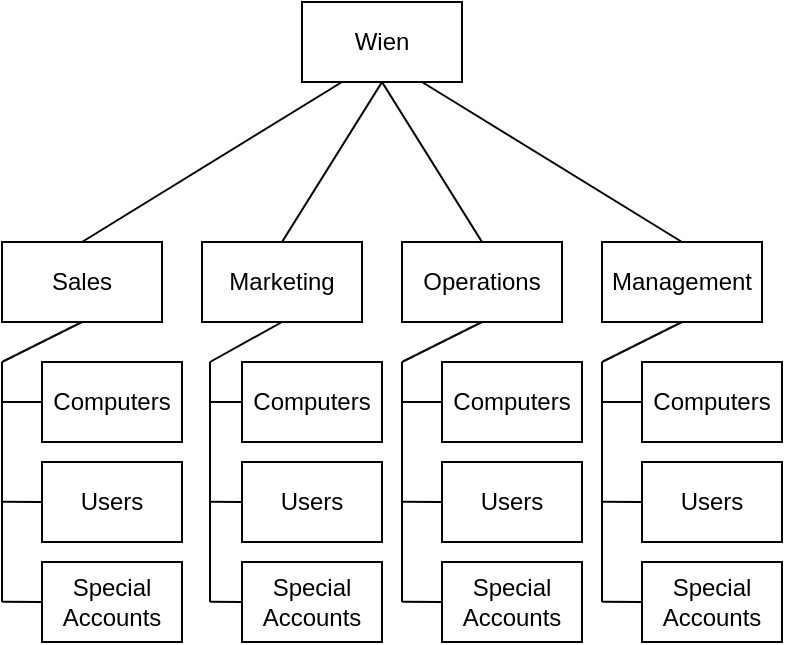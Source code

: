 <mxfile version="24.8.6">
  <diagram name="Page-1" id="NA3TNUxMqK1frU4mRQDo">
    <mxGraphModel grid="1" page="1" gridSize="10" guides="1" tooltips="1" connect="1" arrows="1" fold="1" pageScale="1" pageWidth="827" pageHeight="1169" math="0" shadow="0">
      <root>
        <mxCell id="0" />
        <mxCell id="1" parent="0" />
        <mxCell id="f71dwUZWx8viaP8mcwcb-2" value="Wien" style="rounded=0;whiteSpace=wrap;html=1;" vertex="1" parent="1">
          <mxGeometry x="370" y="80" width="80" height="40" as="geometry" />
        </mxCell>
        <mxCell id="Xq8y7VUIdryD3MjAOZuf-1" value="Sales" style="rounded=0;whiteSpace=wrap;html=1;" vertex="1" parent="1">
          <mxGeometry x="220" y="200" width="80" height="40" as="geometry" />
        </mxCell>
        <mxCell id="Xq8y7VUIdryD3MjAOZuf-6" value="Wien" style="rounded=0;whiteSpace=wrap;html=1;" vertex="1" parent="1">
          <mxGeometry x="320" y="200" width="80" height="40" as="geometry" />
        </mxCell>
        <mxCell id="Xq8y7VUIdryD3MjAOZuf-8" value="Marketing" style="rounded=0;whiteSpace=wrap;html=1;" vertex="1" parent="1">
          <mxGeometry x="320" y="200" width="80" height="40" as="geometry" />
        </mxCell>
        <mxCell id="Xq8y7VUIdryD3MjAOZuf-9" value="Operations" style="rounded=0;whiteSpace=wrap;html=1;" vertex="1" parent="1">
          <mxGeometry x="420" y="200" width="80" height="40" as="geometry" />
        </mxCell>
        <mxCell id="Xq8y7VUIdryD3MjAOZuf-10" value="Management" style="rounded=0;whiteSpace=wrap;html=1;" vertex="1" parent="1">
          <mxGeometry x="520" y="200" width="80" height="40" as="geometry" />
        </mxCell>
        <mxCell id="Xq8y7VUIdryD3MjAOZuf-11" value="" style="endArrow=none;html=1;rounded=0;entryX=0.25;entryY=1;entryDx=0;entryDy=0;exitX=0.5;exitY=0;exitDx=0;exitDy=0;" edge="1" parent="1" source="Xq8y7VUIdryD3MjAOZuf-1" target="f71dwUZWx8viaP8mcwcb-2">
          <mxGeometry width="50" height="50" relative="1" as="geometry">
            <mxPoint x="390" y="220" as="sourcePoint" />
            <mxPoint x="440" y="170" as="targetPoint" />
          </mxGeometry>
        </mxCell>
        <mxCell id="Xq8y7VUIdryD3MjAOZuf-12" value="" style="endArrow=none;html=1;rounded=0;entryX=0.5;entryY=1;entryDx=0;entryDy=0;exitX=0.5;exitY=0;exitDx=0;exitDy=0;" edge="1" parent="1" source="Xq8y7VUIdryD3MjAOZuf-8" target="f71dwUZWx8viaP8mcwcb-2">
          <mxGeometry width="50" height="50" relative="1" as="geometry">
            <mxPoint x="390" y="220" as="sourcePoint" />
            <mxPoint x="440" y="170" as="targetPoint" />
          </mxGeometry>
        </mxCell>
        <mxCell id="Xq8y7VUIdryD3MjAOZuf-13" value="" style="endArrow=none;html=1;rounded=0;entryX=0.5;entryY=1;entryDx=0;entryDy=0;exitX=0.5;exitY=0;exitDx=0;exitDy=0;" edge="1" parent="1" source="Xq8y7VUIdryD3MjAOZuf-9" target="f71dwUZWx8viaP8mcwcb-2">
          <mxGeometry width="50" height="50" relative="1" as="geometry">
            <mxPoint x="390" y="220" as="sourcePoint" />
            <mxPoint x="440" y="170" as="targetPoint" />
          </mxGeometry>
        </mxCell>
        <mxCell id="Xq8y7VUIdryD3MjAOZuf-14" value="" style="endArrow=none;html=1;rounded=0;entryX=0.75;entryY=1;entryDx=0;entryDy=0;exitX=0.5;exitY=0;exitDx=0;exitDy=0;" edge="1" parent="1" source="Xq8y7VUIdryD3MjAOZuf-10" target="f71dwUZWx8viaP8mcwcb-2">
          <mxGeometry width="50" height="50" relative="1" as="geometry">
            <mxPoint x="390" y="220" as="sourcePoint" />
            <mxPoint x="440" y="170" as="targetPoint" />
          </mxGeometry>
        </mxCell>
        <mxCell id="Xq8y7VUIdryD3MjAOZuf-15" value="Computers" style="rounded=0;whiteSpace=wrap;html=1;" vertex="1" parent="1">
          <mxGeometry x="240" y="260" width="70" height="40" as="geometry" />
        </mxCell>
        <mxCell id="Xq8y7VUIdryD3MjAOZuf-16" value="Users" style="rounded=0;whiteSpace=wrap;html=1;" vertex="1" parent="1">
          <mxGeometry x="240" y="310" width="70" height="40" as="geometry" />
        </mxCell>
        <mxCell id="Xq8y7VUIdryD3MjAOZuf-17" value="Special Accounts" style="rounded=0;whiteSpace=wrap;html=1;" vertex="1" parent="1">
          <mxGeometry x="240" y="360" width="70" height="40" as="geometry" />
        </mxCell>
        <mxCell id="Xq8y7VUIdryD3MjAOZuf-18" value="" style="endArrow=none;html=1;rounded=0;" edge="1" parent="1">
          <mxGeometry width="50" height="50" relative="1" as="geometry">
            <mxPoint x="220" y="380" as="sourcePoint" />
            <mxPoint x="220" y="260" as="targetPoint" />
          </mxGeometry>
        </mxCell>
        <mxCell id="Xq8y7VUIdryD3MjAOZuf-19" value="" style="endArrow=none;html=1;rounded=0;entryX=0.5;entryY=1;entryDx=0;entryDy=0;" edge="1" parent="1" target="Xq8y7VUIdryD3MjAOZuf-1">
          <mxGeometry width="50" height="50" relative="1" as="geometry">
            <mxPoint x="220" y="260" as="sourcePoint" />
            <mxPoint x="440" y="240" as="targetPoint" />
          </mxGeometry>
        </mxCell>
        <mxCell id="Xq8y7VUIdryD3MjAOZuf-20" value="" style="endArrow=none;html=1;rounded=0;entryX=0;entryY=0.5;entryDx=0;entryDy=0;" edge="1" parent="1" target="Xq8y7VUIdryD3MjAOZuf-15">
          <mxGeometry width="50" height="50" relative="1" as="geometry">
            <mxPoint x="220" y="280" as="sourcePoint" />
            <mxPoint x="440" y="240" as="targetPoint" />
          </mxGeometry>
        </mxCell>
        <mxCell id="Xq8y7VUIdryD3MjAOZuf-23" value="" style="endArrow=none;html=1;rounded=0;entryX=0;entryY=0.5;entryDx=0;entryDy=0;" edge="1" parent="1" target="Xq8y7VUIdryD3MjAOZuf-16">
          <mxGeometry width="50" height="50" relative="1" as="geometry">
            <mxPoint x="220" y="329.85" as="sourcePoint" />
            <mxPoint x="230" y="340" as="targetPoint" />
          </mxGeometry>
        </mxCell>
        <mxCell id="Xq8y7VUIdryD3MjAOZuf-24" value="" style="endArrow=none;html=1;rounded=0;entryX=0;entryY=0.5;entryDx=0;entryDy=0;" edge="1" parent="1" target="Xq8y7VUIdryD3MjAOZuf-17">
          <mxGeometry width="50" height="50" relative="1" as="geometry">
            <mxPoint x="220" y="379.85" as="sourcePoint" />
            <mxPoint x="230" y="390" as="targetPoint" />
          </mxGeometry>
        </mxCell>
        <mxCell id="Xq8y7VUIdryD3MjAOZuf-25" value="Computers" style="rounded=0;whiteSpace=wrap;html=1;" vertex="1" parent="1">
          <mxGeometry x="340" y="260" width="70" height="40" as="geometry" />
        </mxCell>
        <mxCell id="Xq8y7VUIdryD3MjAOZuf-26" value="Users" style="rounded=0;whiteSpace=wrap;html=1;" vertex="1" parent="1">
          <mxGeometry x="340" y="310" width="70" height="40" as="geometry" />
        </mxCell>
        <mxCell id="Xq8y7VUIdryD3MjAOZuf-27" value="Special Accounts" style="rounded=0;whiteSpace=wrap;html=1;" vertex="1" parent="1">
          <mxGeometry x="340" y="360" width="70" height="40" as="geometry" />
        </mxCell>
        <mxCell id="Xq8y7VUIdryD3MjAOZuf-28" value="" style="endArrow=none;html=1;rounded=0;" edge="1" parent="1">
          <mxGeometry width="50" height="50" relative="1" as="geometry">
            <mxPoint x="324" y="380" as="sourcePoint" />
            <mxPoint x="324" y="260" as="targetPoint" />
          </mxGeometry>
        </mxCell>
        <mxCell id="Xq8y7VUIdryD3MjAOZuf-29" value="" style="endArrow=none;html=1;rounded=0;entryX=0.5;entryY=1;entryDx=0;entryDy=0;" edge="1" parent="1" target="Xq8y7VUIdryD3MjAOZuf-8">
          <mxGeometry width="50" height="50" relative="1" as="geometry">
            <mxPoint x="324" y="260" as="sourcePoint" />
            <mxPoint x="370" y="250" as="targetPoint" />
          </mxGeometry>
        </mxCell>
        <mxCell id="Xq8y7VUIdryD3MjAOZuf-30" value="" style="endArrow=none;html=1;rounded=0;entryX=0;entryY=0.5;entryDx=0;entryDy=0;" edge="1" parent="1" target="Xq8y7VUIdryD3MjAOZuf-25">
          <mxGeometry width="50" height="50" relative="1" as="geometry">
            <mxPoint x="324" y="280" as="sourcePoint" />
            <mxPoint x="544" y="240" as="targetPoint" />
          </mxGeometry>
        </mxCell>
        <mxCell id="Xq8y7VUIdryD3MjAOZuf-31" value="" style="endArrow=none;html=1;rounded=0;entryX=0;entryY=0.5;entryDx=0;entryDy=0;" edge="1" parent="1" target="Xq8y7VUIdryD3MjAOZuf-26">
          <mxGeometry width="50" height="50" relative="1" as="geometry">
            <mxPoint x="324" y="329.85" as="sourcePoint" />
            <mxPoint x="334" y="340" as="targetPoint" />
          </mxGeometry>
        </mxCell>
        <mxCell id="Xq8y7VUIdryD3MjAOZuf-32" value="" style="endArrow=none;html=1;rounded=0;entryX=0;entryY=0.5;entryDx=0;entryDy=0;" edge="1" parent="1" target="Xq8y7VUIdryD3MjAOZuf-27">
          <mxGeometry width="50" height="50" relative="1" as="geometry">
            <mxPoint x="324" y="379.85" as="sourcePoint" />
            <mxPoint x="334" y="390" as="targetPoint" />
          </mxGeometry>
        </mxCell>
        <mxCell id="Xq8y7VUIdryD3MjAOZuf-33" value="Computers" style="rounded=0;whiteSpace=wrap;html=1;" vertex="1" parent="1">
          <mxGeometry x="540" y="260" width="70" height="40" as="geometry" />
        </mxCell>
        <mxCell id="Xq8y7VUIdryD3MjAOZuf-34" value="Users" style="rounded=0;whiteSpace=wrap;html=1;" vertex="1" parent="1">
          <mxGeometry x="540" y="310" width="70" height="40" as="geometry" />
        </mxCell>
        <mxCell id="Xq8y7VUIdryD3MjAOZuf-35" value="Special Accounts" style="rounded=0;whiteSpace=wrap;html=1;" vertex="1" parent="1">
          <mxGeometry x="540" y="360" width="70" height="40" as="geometry" />
        </mxCell>
        <mxCell id="Xq8y7VUIdryD3MjAOZuf-36" value="" style="endArrow=none;html=1;rounded=0;" edge="1" parent="1">
          <mxGeometry width="50" height="50" relative="1" as="geometry">
            <mxPoint x="520" y="380" as="sourcePoint" />
            <mxPoint x="520" y="260" as="targetPoint" />
          </mxGeometry>
        </mxCell>
        <mxCell id="Xq8y7VUIdryD3MjAOZuf-37" value="" style="endArrow=none;html=1;rounded=0;entryX=0.5;entryY=1;entryDx=0;entryDy=0;" edge="1" parent="1" target="Xq8y7VUIdryD3MjAOZuf-10">
          <mxGeometry width="50" height="50" relative="1" as="geometry">
            <mxPoint x="520" y="260" as="sourcePoint" />
            <mxPoint x="620" y="250" as="targetPoint" />
          </mxGeometry>
        </mxCell>
        <mxCell id="Xq8y7VUIdryD3MjAOZuf-38" value="" style="endArrow=none;html=1;rounded=0;entryX=0;entryY=0.5;entryDx=0;entryDy=0;" edge="1" parent="1" target="Xq8y7VUIdryD3MjAOZuf-33">
          <mxGeometry width="50" height="50" relative="1" as="geometry">
            <mxPoint x="520" y="280" as="sourcePoint" />
            <mxPoint x="740" y="240" as="targetPoint" />
          </mxGeometry>
        </mxCell>
        <mxCell id="Xq8y7VUIdryD3MjAOZuf-39" value="" style="endArrow=none;html=1;rounded=0;entryX=0;entryY=0.5;entryDx=0;entryDy=0;" edge="1" parent="1" target="Xq8y7VUIdryD3MjAOZuf-34">
          <mxGeometry width="50" height="50" relative="1" as="geometry">
            <mxPoint x="520" y="329.85" as="sourcePoint" />
            <mxPoint x="530" y="340" as="targetPoint" />
          </mxGeometry>
        </mxCell>
        <mxCell id="Xq8y7VUIdryD3MjAOZuf-40" value="" style="endArrow=none;html=1;rounded=0;entryX=0;entryY=0.5;entryDx=0;entryDy=0;" edge="1" parent="1" target="Xq8y7VUIdryD3MjAOZuf-35">
          <mxGeometry width="50" height="50" relative="1" as="geometry">
            <mxPoint x="520" y="379.85" as="sourcePoint" />
            <mxPoint x="530" y="390" as="targetPoint" />
          </mxGeometry>
        </mxCell>
        <mxCell id="Xq8y7VUIdryD3MjAOZuf-41" value="Computers" style="rounded=0;whiteSpace=wrap;html=1;" vertex="1" parent="1">
          <mxGeometry x="440" y="260" width="70" height="40" as="geometry" />
        </mxCell>
        <mxCell id="Xq8y7VUIdryD3MjAOZuf-42" value="Users" style="rounded=0;whiteSpace=wrap;html=1;" vertex="1" parent="1">
          <mxGeometry x="440" y="310" width="70" height="40" as="geometry" />
        </mxCell>
        <mxCell id="Xq8y7VUIdryD3MjAOZuf-43" value="Special Accounts" style="rounded=0;whiteSpace=wrap;html=1;" vertex="1" parent="1">
          <mxGeometry x="440" y="360" width="70" height="40" as="geometry" />
        </mxCell>
        <mxCell id="Xq8y7VUIdryD3MjAOZuf-44" value="" style="endArrow=none;html=1;rounded=0;" edge="1" parent="1">
          <mxGeometry width="50" height="50" relative="1" as="geometry">
            <mxPoint x="420" y="380" as="sourcePoint" />
            <mxPoint x="420" y="260" as="targetPoint" />
          </mxGeometry>
        </mxCell>
        <mxCell id="Xq8y7VUIdryD3MjAOZuf-45" value="" style="endArrow=none;html=1;rounded=0;entryX=0.5;entryY=1;entryDx=0;entryDy=0;" edge="1" parent="1" target="Xq8y7VUIdryD3MjAOZuf-9">
          <mxGeometry width="50" height="50" relative="1" as="geometry">
            <mxPoint x="420" y="260" as="sourcePoint" />
            <mxPoint x="460" y="250" as="targetPoint" />
          </mxGeometry>
        </mxCell>
        <mxCell id="Xq8y7VUIdryD3MjAOZuf-46" value="" style="endArrow=none;html=1;rounded=0;entryX=0;entryY=0.5;entryDx=0;entryDy=0;" edge="1" parent="1" target="Xq8y7VUIdryD3MjAOZuf-41">
          <mxGeometry width="50" height="50" relative="1" as="geometry">
            <mxPoint x="420" y="280" as="sourcePoint" />
            <mxPoint x="640" y="240" as="targetPoint" />
          </mxGeometry>
        </mxCell>
        <mxCell id="Xq8y7VUIdryD3MjAOZuf-47" value="" style="endArrow=none;html=1;rounded=0;entryX=0;entryY=0.5;entryDx=0;entryDy=0;" edge="1" parent="1" target="Xq8y7VUIdryD3MjAOZuf-42">
          <mxGeometry width="50" height="50" relative="1" as="geometry">
            <mxPoint x="420" y="329.85" as="sourcePoint" />
            <mxPoint x="430" y="340" as="targetPoint" />
          </mxGeometry>
        </mxCell>
        <mxCell id="Xq8y7VUIdryD3MjAOZuf-48" value="" style="endArrow=none;html=1;rounded=0;entryX=0;entryY=0.5;entryDx=0;entryDy=0;" edge="1" parent="1" target="Xq8y7VUIdryD3MjAOZuf-43">
          <mxGeometry width="50" height="50" relative="1" as="geometry">
            <mxPoint x="420" y="379.85" as="sourcePoint" />
            <mxPoint x="430" y="390" as="targetPoint" />
          </mxGeometry>
        </mxCell>
      </root>
    </mxGraphModel>
  </diagram>
</mxfile>
